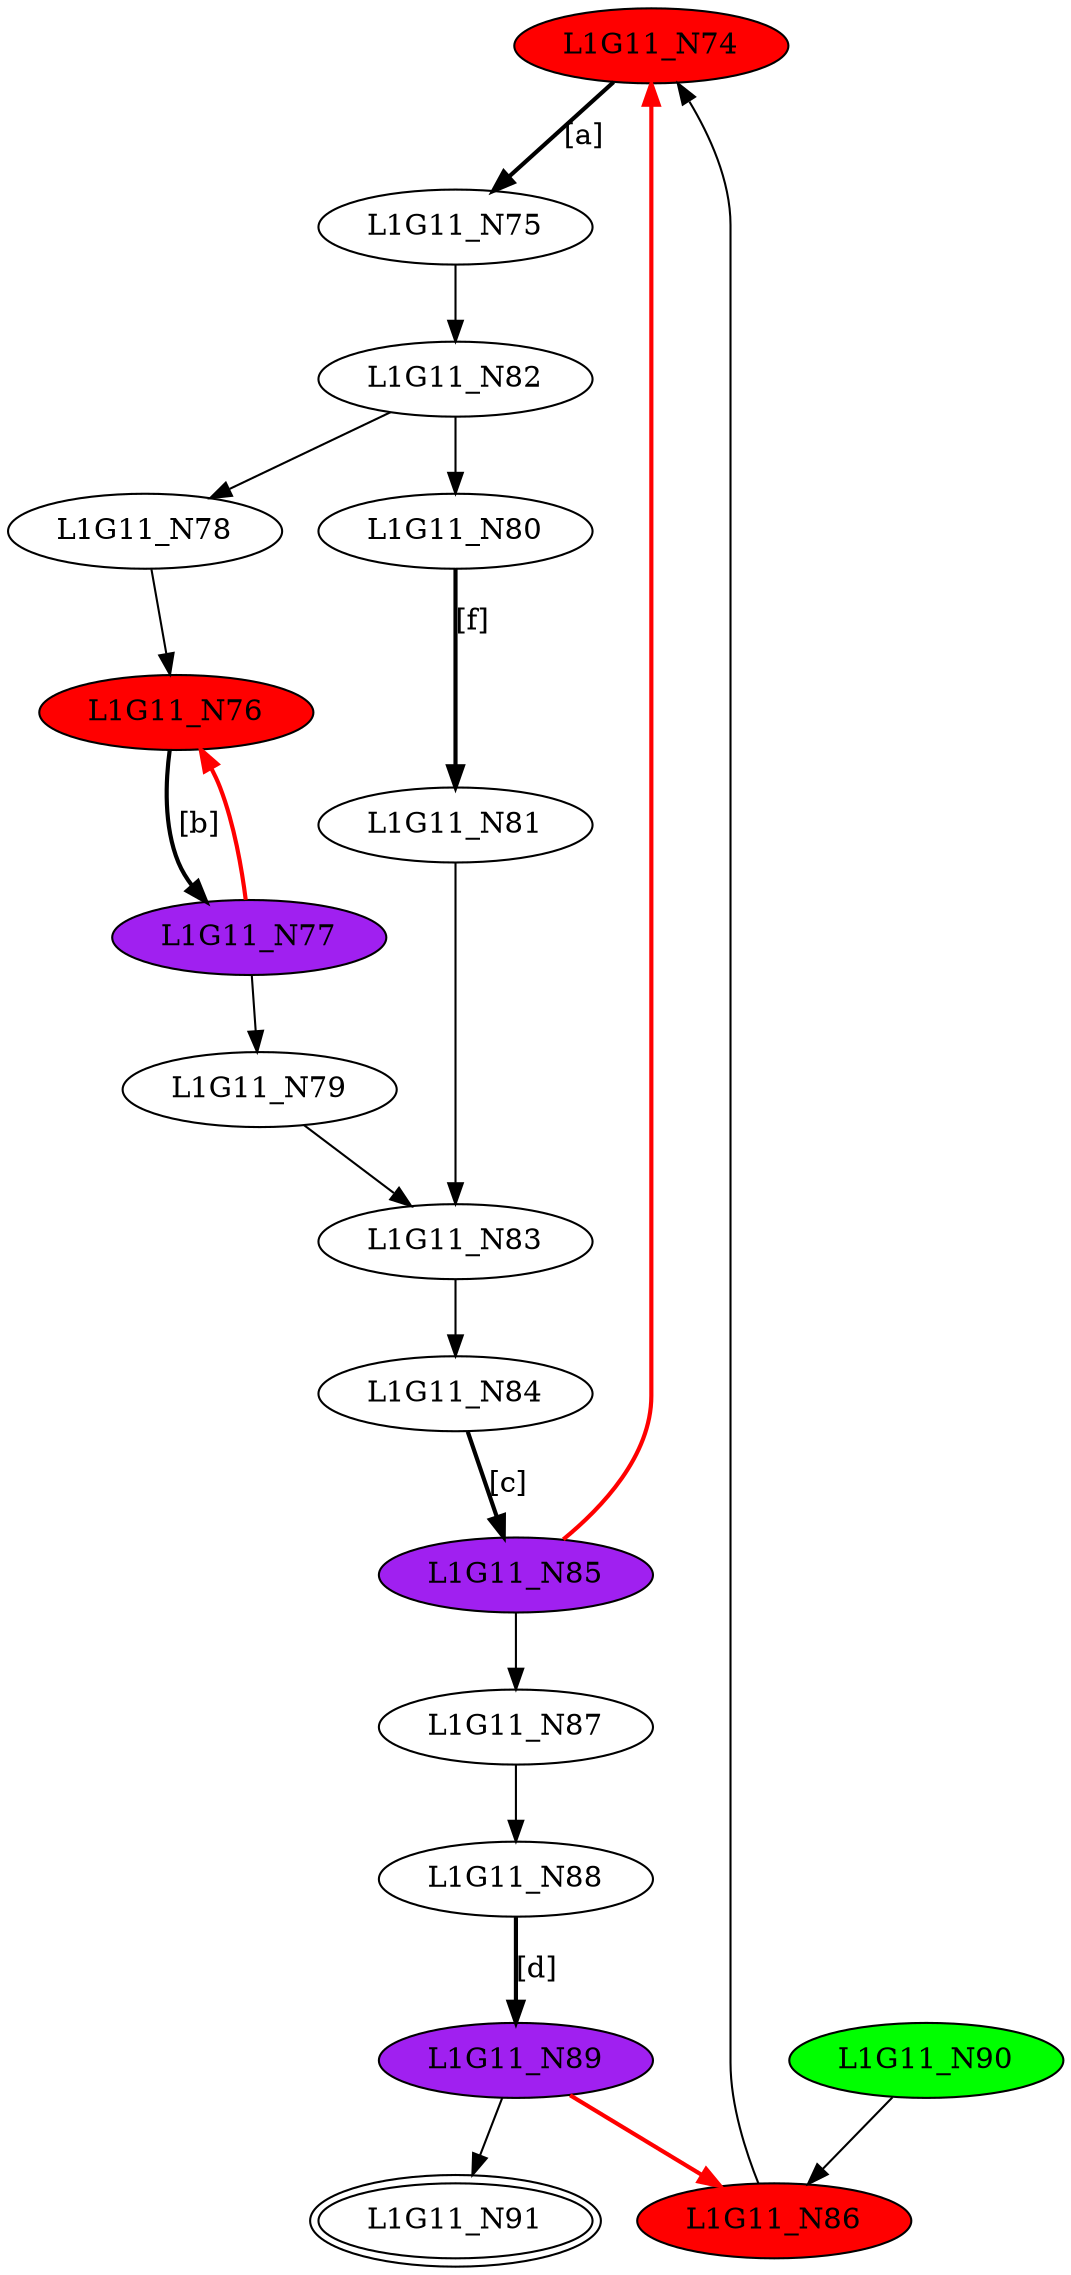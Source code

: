 digraph G11{
"L1G11_N74" [style=filled,fillcolor=red];
"L1G11_N75";
"L1G11_N76" [style=filled,fillcolor=red];
"L1G11_N77" [style=filled,fillcolor=purple];
"L1G11_N78";
"L1G11_N79";
"L1G11_N80";
"L1G11_N81";
"L1G11_N82";
"L1G11_N83";
"L1G11_N84";
"L1G11_N85" [style=filled,fillcolor=purple];
"L1G11_N86" [style=filled,fillcolor=red];
"L1G11_N87";
"L1G11_N88";
"L1G11_N89" [style=filled,fillcolor=purple];
"L1G11_N90" [style=filled,fillcolor=green];
"L1G11_N91" [peripheries=2];
"L1G11_N74"->"L1G11_N75" [style = bold, label = "[a]"];
"L1G11_N76"->"L1G11_N77" [style = bold, label = "[b]"];
"L1G11_N78"->"L1G11_N76";
"L1G11_N77"->"L1G11_N79";
"L1G11_N77"->"L1G11_N76" [color=red,style = bold, label = ""];
"L1G11_N80"->"L1G11_N81" [style = bold, label = "[f]"];
"L1G11_N82"->"L1G11_N78";
"L1G11_N82"->"L1G11_N80";
"L1G11_N81"->"L1G11_N83";
"L1G11_N79"->"L1G11_N83";
"L1G11_N75"->"L1G11_N82";
"L1G11_N84"->"L1G11_N85" [style = bold, label = "[c]"];
"L1G11_N83"->"L1G11_N84";
"L1G11_N86"->"L1G11_N74";
"L1G11_N85"->"L1G11_N87";
"L1G11_N85"->"L1G11_N74" [color=red,style = bold, label = ""];
"L1G11_N88"->"L1G11_N89" [style = bold, label = "[d]"];
"L1G11_N87"->"L1G11_N88";
"L1G11_N90"->"L1G11_N86";
"L1G11_N89"->"L1G11_N91";
"L1G11_N89"->"L1G11_N86" [color=red,style = bold, label = ""];
}

